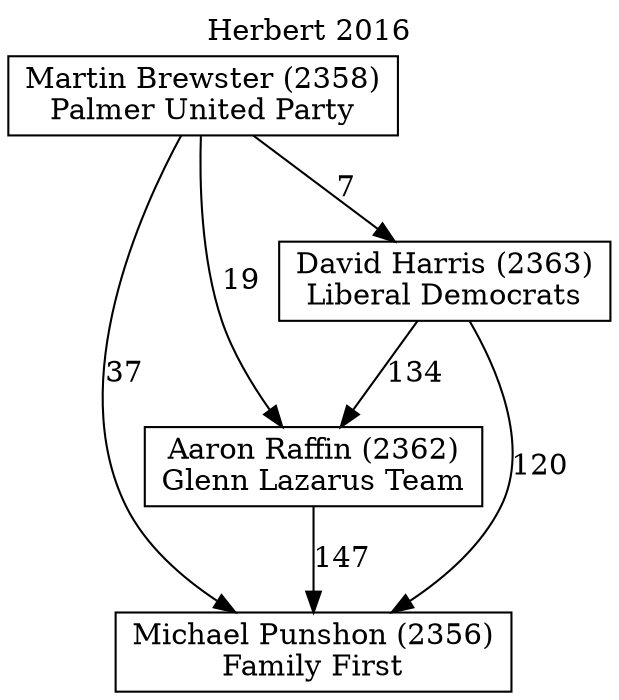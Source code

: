 // House preference flow
digraph "Michael Punshon (2356)_Herbert_2016" {
	graph [label="Herbert 2016" labelloc=t mclimit=10]
	node [shape=box]
	"Michael Punshon (2356)" [label="Michael Punshon (2356)
Family First"]
	"Aaron Raffin (2362)" [label="Aaron Raffin (2362)
Glenn Lazarus Team"]
	"David Harris (2363)" [label="David Harris (2363)
Liberal Democrats"]
	"Martin Brewster (2358)" [label="Martin Brewster (2358)
Palmer United Party"]
	"Aaron Raffin (2362)" -> "Michael Punshon (2356)" [label=147]
	"David Harris (2363)" -> "Aaron Raffin (2362)" [label=134]
	"Martin Brewster (2358)" -> "David Harris (2363)" [label=7]
	"David Harris (2363)" -> "Michael Punshon (2356)" [label=120]
	"Martin Brewster (2358)" -> "Michael Punshon (2356)" [label=37]
	"Martin Brewster (2358)" -> "Aaron Raffin (2362)" [label=19]
}
